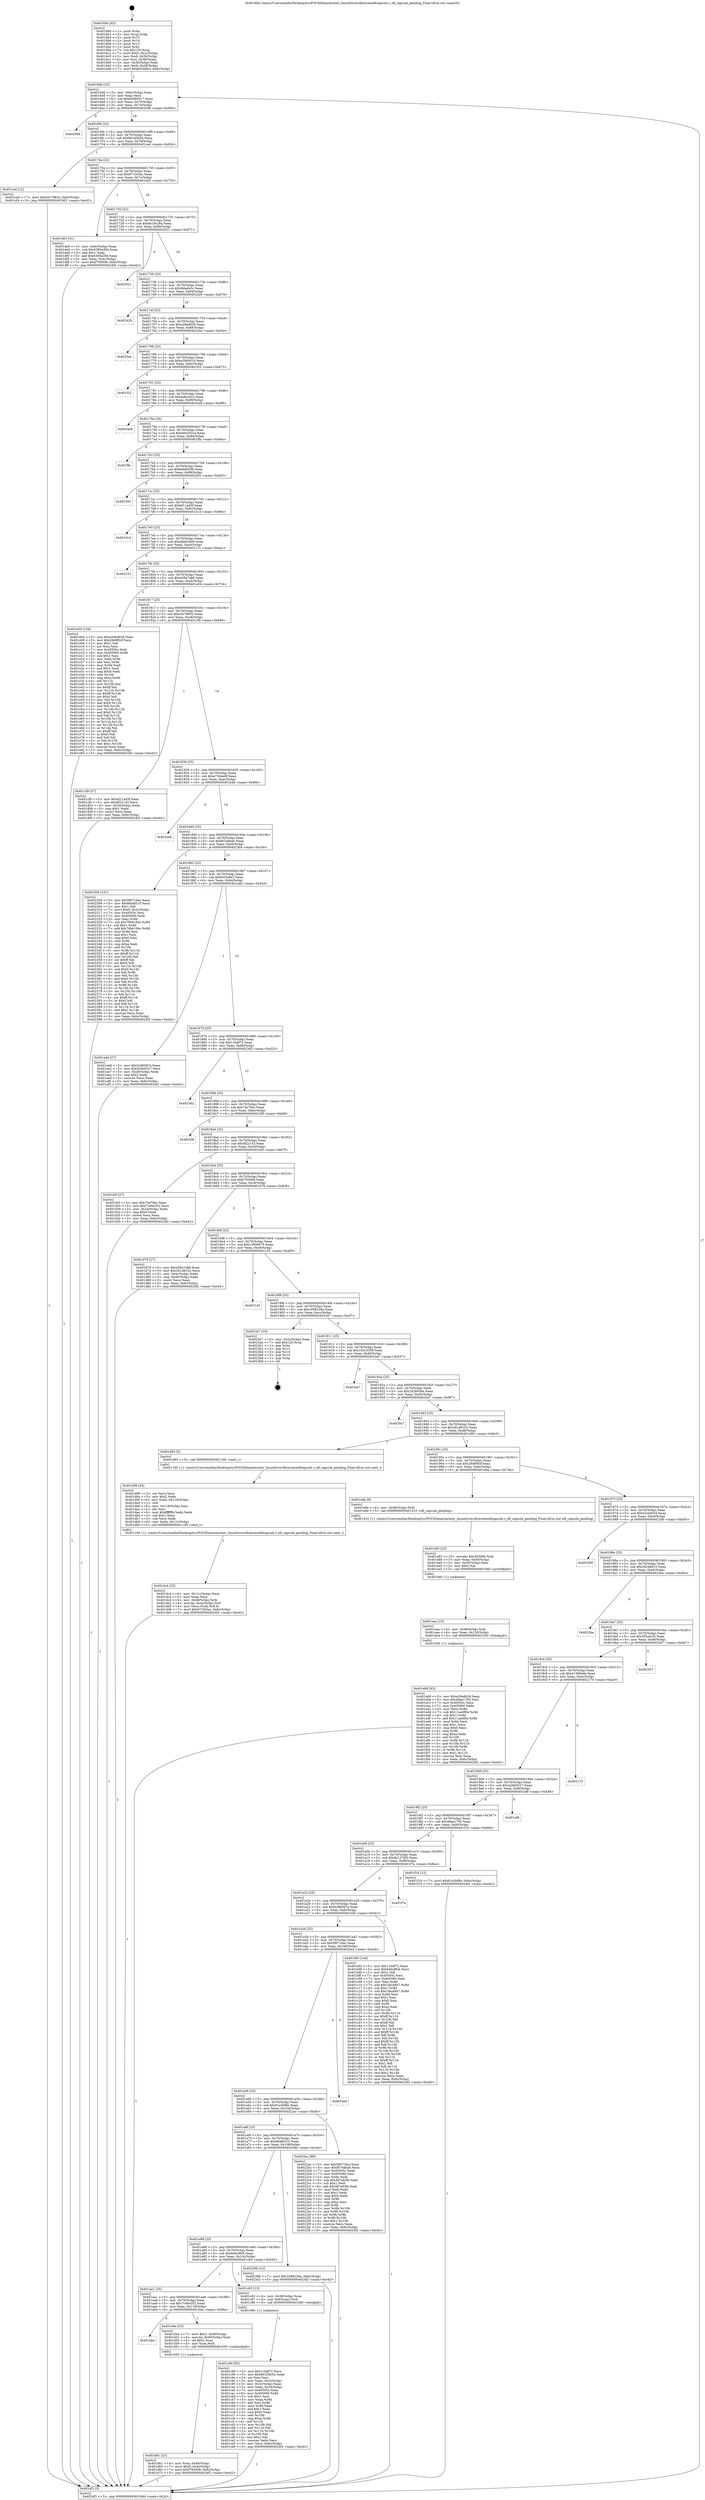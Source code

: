 digraph "0x4016b0" {
  label = "0x4016b0 (/mnt/c/Users/mathe/Desktop/tcc/POCII/binaries/extr_linuxdriversfirmwareeficapsule.c_efi_capsule_pending_Final-ollvm.out::main(0))"
  labelloc = "t"
  node[shape=record]

  Entry [label="",width=0.3,height=0.3,shape=circle,fillcolor=black,style=filled]
  "0x4016dd" [label="{
     0x4016dd [23]\l
     | [instrs]\l
     &nbsp;&nbsp;0x4016dd \<+3\>: mov -0x6c(%rbp),%eax\l
     &nbsp;&nbsp;0x4016e0 \<+2\>: mov %eax,%ecx\l
     &nbsp;&nbsp;0x4016e2 \<+6\>: sub $0x82b95017,%ecx\l
     &nbsp;&nbsp;0x4016e8 \<+3\>: mov %eax,-0x70(%rbp)\l
     &nbsp;&nbsp;0x4016eb \<+3\>: mov %ecx,-0x74(%rbp)\l
     &nbsp;&nbsp;0x4016ee \<+6\>: je 0000000000402006 \<main+0x956\>\l
  }"]
  "0x402006" [label="{
     0x402006\l
  }", style=dashed]
  "0x4016f4" [label="{
     0x4016f4 [22]\l
     | [instrs]\l
     &nbsp;&nbsp;0x4016f4 \<+5\>: jmp 00000000004016f9 \<main+0x49\>\l
     &nbsp;&nbsp;0x4016f9 \<+3\>: mov -0x70(%rbp),%eax\l
     &nbsp;&nbsp;0x4016fc \<+5\>: sub $0x86185b54,%eax\l
     &nbsp;&nbsp;0x401701 \<+3\>: mov %eax,-0x78(%rbp)\l
     &nbsp;&nbsp;0x401704 \<+6\>: je 0000000000401ced \<main+0x63d\>\l
  }"]
  Exit [label="",width=0.3,height=0.3,shape=circle,fillcolor=black,style=filled,peripheries=2]
  "0x401ced" [label="{
     0x401ced [12]\l
     | [instrs]\l
     &nbsp;&nbsp;0x401ced \<+7\>: movl $0xe5c78832,-0x6c(%rbp)\l
     &nbsp;&nbsp;0x401cf4 \<+5\>: jmp 00000000004024f2 \<main+0xe42\>\l
  }"]
  "0x40170a" [label="{
     0x40170a [22]\l
     | [instrs]\l
     &nbsp;&nbsp;0x40170a \<+5\>: jmp 000000000040170f \<main+0x5f\>\l
     &nbsp;&nbsp;0x40170f \<+3\>: mov -0x70(%rbp),%eax\l
     &nbsp;&nbsp;0x401712 \<+5\>: sub $0x871f43ac,%eax\l
     &nbsp;&nbsp;0x401717 \<+3\>: mov %eax,-0x7c(%rbp)\l
     &nbsp;&nbsp;0x40171a \<+6\>: je 0000000000401de5 \<main+0x735\>\l
  }"]
  "0x401eb9" [label="{
     0x401eb9 [93]\l
     | [instrs]\l
     &nbsp;&nbsp;0x401eb9 \<+5\>: mov $0xa29ed626,%eax\l
     &nbsp;&nbsp;0x401ebe \<+5\>: mov $0x46ae1792,%esi\l
     &nbsp;&nbsp;0x401ec3 \<+7\>: mov 0x40505c,%ecx\l
     &nbsp;&nbsp;0x401eca \<+7\>: mov 0x405060,%edx\l
     &nbsp;&nbsp;0x401ed1 \<+3\>: mov %ecx,%r8d\l
     &nbsp;&nbsp;0x401ed4 \<+7\>: sub $0x11ae0f0e,%r8d\l
     &nbsp;&nbsp;0x401edb \<+4\>: sub $0x1,%r8d\l
     &nbsp;&nbsp;0x401edf \<+7\>: add $0x11ae0f0e,%r8d\l
     &nbsp;&nbsp;0x401ee6 \<+4\>: imul %r8d,%ecx\l
     &nbsp;&nbsp;0x401eea \<+3\>: and $0x1,%ecx\l
     &nbsp;&nbsp;0x401eed \<+3\>: cmp $0x0,%ecx\l
     &nbsp;&nbsp;0x401ef0 \<+4\>: sete %r9b\l
     &nbsp;&nbsp;0x401ef4 \<+3\>: cmp $0xa,%edx\l
     &nbsp;&nbsp;0x401ef7 \<+4\>: setl %r10b\l
     &nbsp;&nbsp;0x401efb \<+3\>: mov %r9b,%r11b\l
     &nbsp;&nbsp;0x401efe \<+3\>: and %r10b,%r11b\l
     &nbsp;&nbsp;0x401f01 \<+3\>: xor %r10b,%r9b\l
     &nbsp;&nbsp;0x401f04 \<+3\>: or %r9b,%r11b\l
     &nbsp;&nbsp;0x401f07 \<+4\>: test $0x1,%r11b\l
     &nbsp;&nbsp;0x401f0b \<+3\>: cmovne %esi,%eax\l
     &nbsp;&nbsp;0x401f0e \<+3\>: mov %eax,-0x6c(%rbp)\l
     &nbsp;&nbsp;0x401f11 \<+5\>: jmp 00000000004024f2 \<main+0xe42\>\l
  }"]
  "0x401de5" [label="{
     0x401de5 [31]\l
     | [instrs]\l
     &nbsp;&nbsp;0x401de5 \<+3\>: mov -0x4c(%rbp),%eax\l
     &nbsp;&nbsp;0x401de8 \<+5\>: sub $0x6385a394,%eax\l
     &nbsp;&nbsp;0x401ded \<+3\>: add $0x1,%eax\l
     &nbsp;&nbsp;0x401df0 \<+5\>: add $0x6385a394,%eax\l
     &nbsp;&nbsp;0x401df5 \<+3\>: mov %eax,-0x4c(%rbp)\l
     &nbsp;&nbsp;0x401df8 \<+7\>: movl $0xf793008,-0x6c(%rbp)\l
     &nbsp;&nbsp;0x401dff \<+5\>: jmp 00000000004024f2 \<main+0xe42\>\l
  }"]
  "0x401720" [label="{
     0x401720 [22]\l
     | [instrs]\l
     &nbsp;&nbsp;0x401720 \<+5\>: jmp 0000000000401725 \<main+0x75\>\l
     &nbsp;&nbsp;0x401725 \<+3\>: mov -0x70(%rbp),%eax\l
     &nbsp;&nbsp;0x401728 \<+5\>: sub $0x8e19c28a,%eax\l
     &nbsp;&nbsp;0x40172d \<+3\>: mov %eax,-0x80(%rbp)\l
     &nbsp;&nbsp;0x401730 \<+6\>: je 0000000000402021 \<main+0x971\>\l
  }"]
  "0x401eaa" [label="{
     0x401eaa [15]\l
     | [instrs]\l
     &nbsp;&nbsp;0x401eaa \<+4\>: mov -0x48(%rbp),%rdi\l
     &nbsp;&nbsp;0x401eae \<+6\>: mov %eax,-0x120(%rbp)\l
     &nbsp;&nbsp;0x401eb4 \<+5\>: call 0000000000401030 \<free@plt\>\l
     | [calls]\l
     &nbsp;&nbsp;0x401030 \{1\} (unknown)\l
  }"]
  "0x402021" [label="{
     0x402021\l
  }", style=dashed]
  "0x401736" [label="{
     0x401736 [25]\l
     | [instrs]\l
     &nbsp;&nbsp;0x401736 \<+5\>: jmp 000000000040173b \<main+0x8b\>\l
     &nbsp;&nbsp;0x40173b \<+3\>: mov -0x70(%rbp),%eax\l
     &nbsp;&nbsp;0x40173e \<+5\>: sub $0x9bbefe3c,%eax\l
     &nbsp;&nbsp;0x401743 \<+6\>: mov %eax,-0x84(%rbp)\l
     &nbsp;&nbsp;0x401749 \<+6\>: je 0000000000402429 \<main+0xd79\>\l
  }"]
  "0x401e93" [label="{
     0x401e93 [23]\l
     | [instrs]\l
     &nbsp;&nbsp;0x401e93 \<+10\>: movabs $0x4030d6,%rdi\l
     &nbsp;&nbsp;0x401e9d \<+3\>: mov %eax,-0x50(%rbp)\l
     &nbsp;&nbsp;0x401ea0 \<+3\>: mov -0x50(%rbp),%esi\l
     &nbsp;&nbsp;0x401ea3 \<+2\>: mov $0x0,%al\l
     &nbsp;&nbsp;0x401ea5 \<+5\>: call 0000000000401040 \<printf@plt\>\l
     | [calls]\l
     &nbsp;&nbsp;0x401040 \{1\} (unknown)\l
  }"]
  "0x402429" [label="{
     0x402429\l
  }", style=dashed]
  "0x40174f" [label="{
     0x40174f [25]\l
     | [instrs]\l
     &nbsp;&nbsp;0x40174f \<+5\>: jmp 0000000000401754 \<main+0xa4\>\l
     &nbsp;&nbsp;0x401754 \<+3\>: mov -0x70(%rbp),%eax\l
     &nbsp;&nbsp;0x401757 \<+5\>: sub $0xa29ed626,%eax\l
     &nbsp;&nbsp;0x40175c \<+6\>: mov %eax,-0x88(%rbp)\l
     &nbsp;&nbsp;0x401762 \<+6\>: je 00000000004023ee \<main+0xd3e\>\l
  }"]
  "0x401dc4" [label="{
     0x401dc4 [33]\l
     | [instrs]\l
     &nbsp;&nbsp;0x401dc4 \<+6\>: mov -0x11c(%rbp),%ecx\l
     &nbsp;&nbsp;0x401dca \<+3\>: imul %eax,%ecx\l
     &nbsp;&nbsp;0x401dcd \<+4\>: mov -0x48(%rbp),%rdi\l
     &nbsp;&nbsp;0x401dd1 \<+4\>: movslq -0x4c(%rbp),%r8\l
     &nbsp;&nbsp;0x401dd5 \<+4\>: mov %ecx,(%rdi,%r8,4)\l
     &nbsp;&nbsp;0x401dd9 \<+7\>: movl $0x871f43ac,-0x6c(%rbp)\l
     &nbsp;&nbsp;0x401de0 \<+5\>: jmp 00000000004024f2 \<main+0xe42\>\l
  }"]
  "0x4023ee" [label="{
     0x4023ee\l
  }", style=dashed]
  "0x401768" [label="{
     0x401768 [25]\l
     | [instrs]\l
     &nbsp;&nbsp;0x401768 \<+5\>: jmp 000000000040176d \<main+0xbd\>\l
     &nbsp;&nbsp;0x40176d \<+3\>: mov -0x70(%rbp),%eax\l
     &nbsp;&nbsp;0x401770 \<+5\>: sub $0xa3960010,%eax\l
     &nbsp;&nbsp;0x401775 \<+6\>: mov %eax,-0x8c(%rbp)\l
     &nbsp;&nbsp;0x40177b \<+6\>: je 0000000000401f22 \<main+0x872\>\l
  }"]
  "0x401d98" [label="{
     0x401d98 [44]\l
     | [instrs]\l
     &nbsp;&nbsp;0x401d98 \<+2\>: xor %ecx,%ecx\l
     &nbsp;&nbsp;0x401d9a \<+5\>: mov $0x2,%edx\l
     &nbsp;&nbsp;0x401d9f \<+6\>: mov %edx,-0x118(%rbp)\l
     &nbsp;&nbsp;0x401da5 \<+1\>: cltd\l
     &nbsp;&nbsp;0x401da6 \<+6\>: mov -0x118(%rbp),%esi\l
     &nbsp;&nbsp;0x401dac \<+2\>: idiv %esi\l
     &nbsp;&nbsp;0x401dae \<+6\>: imul $0xfffffffe,%edx,%edx\l
     &nbsp;&nbsp;0x401db4 \<+3\>: sub $0x1,%ecx\l
     &nbsp;&nbsp;0x401db7 \<+2\>: sub %ecx,%edx\l
     &nbsp;&nbsp;0x401db9 \<+6\>: mov %edx,-0x11c(%rbp)\l
     &nbsp;&nbsp;0x401dbf \<+5\>: call 0000000000401160 \<next_i\>\l
     | [calls]\l
     &nbsp;&nbsp;0x401160 \{1\} (/mnt/c/Users/mathe/Desktop/tcc/POCII/binaries/extr_linuxdriversfirmwareeficapsule.c_efi_capsule_pending_Final-ollvm.out::next_i)\l
  }"]
  "0x401f22" [label="{
     0x401f22\l
  }", style=dashed]
  "0x401781" [label="{
     0x401781 [25]\l
     | [instrs]\l
     &nbsp;&nbsp;0x401781 \<+5\>: jmp 0000000000401786 \<main+0xd6\>\l
     &nbsp;&nbsp;0x401786 \<+3\>: mov -0x70(%rbp),%eax\l
     &nbsp;&nbsp;0x401789 \<+5\>: sub $0xae8cc422,%eax\l
     &nbsp;&nbsp;0x40178e \<+6\>: mov %eax,-0x90(%rbp)\l
     &nbsp;&nbsp;0x401794 \<+6\>: je 00000000004024a9 \<main+0xdf9\>\l
  }"]
  "0x401d61" [label="{
     0x401d61 [23]\l
     | [instrs]\l
     &nbsp;&nbsp;0x401d61 \<+4\>: mov %rax,-0x48(%rbp)\l
     &nbsp;&nbsp;0x401d65 \<+7\>: movl $0x0,-0x4c(%rbp)\l
     &nbsp;&nbsp;0x401d6c \<+7\>: movl $0xf793008,-0x6c(%rbp)\l
     &nbsp;&nbsp;0x401d73 \<+5\>: jmp 00000000004024f2 \<main+0xe42\>\l
  }"]
  "0x4024a9" [label="{
     0x4024a9\l
  }", style=dashed]
  "0x40179a" [label="{
     0x40179a [25]\l
     | [instrs]\l
     &nbsp;&nbsp;0x40179a \<+5\>: jmp 000000000040179f \<main+0xef\>\l
     &nbsp;&nbsp;0x40179f \<+3\>: mov -0x70(%rbp),%eax\l
     &nbsp;&nbsp;0x4017a2 \<+5\>: sub $0xb84202cd,%eax\l
     &nbsp;&nbsp;0x4017a7 \<+6\>: mov %eax,-0x94(%rbp)\l
     &nbsp;&nbsp;0x4017ad \<+6\>: je 0000000000401ffa \<main+0x94a\>\l
  }"]
  "0x401aba" [label="{
     0x401aba\l
  }", style=dashed]
  "0x401ffa" [label="{
     0x401ffa\l
  }", style=dashed]
  "0x4017b3" [label="{
     0x4017b3 [25]\l
     | [instrs]\l
     &nbsp;&nbsp;0x4017b3 \<+5\>: jmp 00000000004017b8 \<main+0x108\>\l
     &nbsp;&nbsp;0x4017b8 \<+3\>: mov -0x70(%rbp),%eax\l
     &nbsp;&nbsp;0x4017bb \<+5\>: sub $0xbdeb62f9,%eax\l
     &nbsp;&nbsp;0x4017c0 \<+6\>: mov %eax,-0x98(%rbp)\l
     &nbsp;&nbsp;0x4017c6 \<+6\>: je 0000000000402283 \<main+0xbd3\>\l
  }"]
  "0x401d4a" [label="{
     0x401d4a [23]\l
     | [instrs]\l
     &nbsp;&nbsp;0x401d4a \<+7\>: movl $0x1,-0x40(%rbp)\l
     &nbsp;&nbsp;0x401d51 \<+4\>: movslq -0x40(%rbp),%rax\l
     &nbsp;&nbsp;0x401d55 \<+4\>: shl $0x2,%rax\l
     &nbsp;&nbsp;0x401d59 \<+3\>: mov %rax,%rdi\l
     &nbsp;&nbsp;0x401d5c \<+5\>: call 0000000000401050 \<malloc@plt\>\l
     | [calls]\l
     &nbsp;&nbsp;0x401050 \{1\} (unknown)\l
  }"]
  "0x402283" [label="{
     0x402283\l
  }", style=dashed]
  "0x4017cc" [label="{
     0x4017cc [25]\l
     | [instrs]\l
     &nbsp;&nbsp;0x4017cc \<+5\>: jmp 00000000004017d1 \<main+0x121\>\l
     &nbsp;&nbsp;0x4017d1 \<+3\>: mov -0x70(%rbp),%eax\l
     &nbsp;&nbsp;0x4017d4 \<+5\>: sub $0xbf11ad3f,%eax\l
     &nbsp;&nbsp;0x4017d9 \<+6\>: mov %eax,-0x9c(%rbp)\l
     &nbsp;&nbsp;0x4017df \<+6\>: je 0000000000401d14 \<main+0x664\>\l
  }"]
  "0x401c90" [label="{
     0x401c90 [93]\l
     | [instrs]\l
     &nbsp;&nbsp;0x401c90 \<+5\>: mov $0x11bdf72,%ecx\l
     &nbsp;&nbsp;0x401c95 \<+5\>: mov $0x86185b54,%edx\l
     &nbsp;&nbsp;0x401c9a \<+2\>: xor %esi,%esi\l
     &nbsp;&nbsp;0x401c9c \<+3\>: mov %eax,-0x3c(%rbp)\l
     &nbsp;&nbsp;0x401c9f \<+3\>: mov -0x3c(%rbp),%eax\l
     &nbsp;&nbsp;0x401ca2 \<+3\>: mov %eax,-0x24(%rbp)\l
     &nbsp;&nbsp;0x401ca5 \<+7\>: mov 0x40505c,%eax\l
     &nbsp;&nbsp;0x401cac \<+8\>: mov 0x405060,%r8d\l
     &nbsp;&nbsp;0x401cb4 \<+3\>: sub $0x1,%esi\l
     &nbsp;&nbsp;0x401cb7 \<+3\>: mov %eax,%r9d\l
     &nbsp;&nbsp;0x401cba \<+3\>: add %esi,%r9d\l
     &nbsp;&nbsp;0x401cbd \<+4\>: imul %r9d,%eax\l
     &nbsp;&nbsp;0x401cc1 \<+3\>: and $0x1,%eax\l
     &nbsp;&nbsp;0x401cc4 \<+3\>: cmp $0x0,%eax\l
     &nbsp;&nbsp;0x401cc7 \<+4\>: sete %r10b\l
     &nbsp;&nbsp;0x401ccb \<+4\>: cmp $0xa,%r8d\l
     &nbsp;&nbsp;0x401ccf \<+4\>: setl %r11b\l
     &nbsp;&nbsp;0x401cd3 \<+3\>: mov %r10b,%bl\l
     &nbsp;&nbsp;0x401cd6 \<+3\>: and %r11b,%bl\l
     &nbsp;&nbsp;0x401cd9 \<+3\>: xor %r11b,%r10b\l
     &nbsp;&nbsp;0x401cdc \<+3\>: or %r10b,%bl\l
     &nbsp;&nbsp;0x401cdf \<+3\>: test $0x1,%bl\l
     &nbsp;&nbsp;0x401ce2 \<+3\>: cmovne %edx,%ecx\l
     &nbsp;&nbsp;0x401ce5 \<+3\>: mov %ecx,-0x6c(%rbp)\l
     &nbsp;&nbsp;0x401ce8 \<+5\>: jmp 00000000004024f2 \<main+0xe42\>\l
  }"]
  "0x401d14" [label="{
     0x401d14\l
  }", style=dashed]
  "0x4017e5" [label="{
     0x4017e5 [25]\l
     | [instrs]\l
     &nbsp;&nbsp;0x4017e5 \<+5\>: jmp 00000000004017ea \<main+0x13a\>\l
     &nbsp;&nbsp;0x4017ea \<+3\>: mov -0x70(%rbp),%eax\l
     &nbsp;&nbsp;0x4017ed \<+5\>: sub $0xddde3a09,%eax\l
     &nbsp;&nbsp;0x4017f2 \<+6\>: mov %eax,-0xa0(%rbp)\l
     &nbsp;&nbsp;0x4017f8 \<+6\>: je 0000000000402151 \<main+0xaa1\>\l
  }"]
  "0x401aa1" [label="{
     0x401aa1 [25]\l
     | [instrs]\l
     &nbsp;&nbsp;0x401aa1 \<+5\>: jmp 0000000000401aa6 \<main+0x3f6\>\l
     &nbsp;&nbsp;0x401aa6 \<+3\>: mov -0x70(%rbp),%eax\l
     &nbsp;&nbsp;0x401aa9 \<+5\>: sub $0x7c46e352,%eax\l
     &nbsp;&nbsp;0x401aae \<+6\>: mov %eax,-0x110(%rbp)\l
     &nbsp;&nbsp;0x401ab4 \<+6\>: je 0000000000401d4a \<main+0x69a\>\l
  }"]
  "0x402151" [label="{
     0x402151\l
  }", style=dashed]
  "0x4017fe" [label="{
     0x4017fe [25]\l
     | [instrs]\l
     &nbsp;&nbsp;0x4017fe \<+5\>: jmp 0000000000401803 \<main+0x153\>\l
     &nbsp;&nbsp;0x401803 \<+3\>: mov -0x70(%rbp),%eax\l
     &nbsp;&nbsp;0x401806 \<+5\>: sub $0xe56a7ab6,%eax\l
     &nbsp;&nbsp;0x40180b \<+6\>: mov %eax,-0xa4(%rbp)\l
     &nbsp;&nbsp;0x401811 \<+6\>: je 0000000000401e04 \<main+0x754\>\l
  }"]
  "0x401c83" [label="{
     0x401c83 [13]\l
     | [instrs]\l
     &nbsp;&nbsp;0x401c83 \<+4\>: mov -0x38(%rbp),%rax\l
     &nbsp;&nbsp;0x401c87 \<+4\>: mov 0x8(%rax),%rdi\l
     &nbsp;&nbsp;0x401c8b \<+5\>: call 0000000000401060 \<atoi@plt\>\l
     | [calls]\l
     &nbsp;&nbsp;0x401060 \{1\} (unknown)\l
  }"]
  "0x401e04" [label="{
     0x401e04 [134]\l
     | [instrs]\l
     &nbsp;&nbsp;0x401e04 \<+5\>: mov $0xa29ed626,%eax\l
     &nbsp;&nbsp;0x401e09 \<+5\>: mov $0x28d8f0cf,%ecx\l
     &nbsp;&nbsp;0x401e0e \<+2\>: mov $0x1,%dl\l
     &nbsp;&nbsp;0x401e10 \<+2\>: xor %esi,%esi\l
     &nbsp;&nbsp;0x401e12 \<+7\>: mov 0x40505c,%edi\l
     &nbsp;&nbsp;0x401e19 \<+8\>: mov 0x405060,%r8d\l
     &nbsp;&nbsp;0x401e21 \<+3\>: sub $0x1,%esi\l
     &nbsp;&nbsp;0x401e24 \<+3\>: mov %edi,%r9d\l
     &nbsp;&nbsp;0x401e27 \<+3\>: add %esi,%r9d\l
     &nbsp;&nbsp;0x401e2a \<+4\>: imul %r9d,%edi\l
     &nbsp;&nbsp;0x401e2e \<+3\>: and $0x1,%edi\l
     &nbsp;&nbsp;0x401e31 \<+3\>: cmp $0x0,%edi\l
     &nbsp;&nbsp;0x401e34 \<+4\>: sete %r10b\l
     &nbsp;&nbsp;0x401e38 \<+4\>: cmp $0xa,%r8d\l
     &nbsp;&nbsp;0x401e3c \<+4\>: setl %r11b\l
     &nbsp;&nbsp;0x401e40 \<+3\>: mov %r10b,%bl\l
     &nbsp;&nbsp;0x401e43 \<+3\>: xor $0xff,%bl\l
     &nbsp;&nbsp;0x401e46 \<+3\>: mov %r11b,%r14b\l
     &nbsp;&nbsp;0x401e49 \<+4\>: xor $0xff,%r14b\l
     &nbsp;&nbsp;0x401e4d \<+3\>: xor $0x0,%dl\l
     &nbsp;&nbsp;0x401e50 \<+3\>: mov %bl,%r15b\l
     &nbsp;&nbsp;0x401e53 \<+4\>: and $0x0,%r15b\l
     &nbsp;&nbsp;0x401e57 \<+3\>: and %dl,%r10b\l
     &nbsp;&nbsp;0x401e5a \<+3\>: mov %r14b,%r12b\l
     &nbsp;&nbsp;0x401e5d \<+4\>: and $0x0,%r12b\l
     &nbsp;&nbsp;0x401e61 \<+3\>: and %dl,%r11b\l
     &nbsp;&nbsp;0x401e64 \<+3\>: or %r10b,%r15b\l
     &nbsp;&nbsp;0x401e67 \<+3\>: or %r11b,%r12b\l
     &nbsp;&nbsp;0x401e6a \<+3\>: xor %r12b,%r15b\l
     &nbsp;&nbsp;0x401e6d \<+3\>: or %r14b,%bl\l
     &nbsp;&nbsp;0x401e70 \<+3\>: xor $0xff,%bl\l
     &nbsp;&nbsp;0x401e73 \<+3\>: or $0x0,%dl\l
     &nbsp;&nbsp;0x401e76 \<+2\>: and %dl,%bl\l
     &nbsp;&nbsp;0x401e78 \<+3\>: or %bl,%r15b\l
     &nbsp;&nbsp;0x401e7b \<+4\>: test $0x1,%r15b\l
     &nbsp;&nbsp;0x401e7f \<+3\>: cmovne %ecx,%eax\l
     &nbsp;&nbsp;0x401e82 \<+3\>: mov %eax,-0x6c(%rbp)\l
     &nbsp;&nbsp;0x401e85 \<+5\>: jmp 00000000004024f2 \<main+0xe42\>\l
  }"]
  "0x401817" [label="{
     0x401817 [25]\l
     | [instrs]\l
     &nbsp;&nbsp;0x401817 \<+5\>: jmp 000000000040181c \<main+0x16c\>\l
     &nbsp;&nbsp;0x40181c \<+3\>: mov -0x70(%rbp),%eax\l
     &nbsp;&nbsp;0x40181f \<+5\>: sub $0xe5c78832,%eax\l
     &nbsp;&nbsp;0x401824 \<+6\>: mov %eax,-0xa8(%rbp)\l
     &nbsp;&nbsp;0x40182a \<+6\>: je 0000000000401cf9 \<main+0x649\>\l
  }"]
  "0x401a88" [label="{
     0x401a88 [25]\l
     | [instrs]\l
     &nbsp;&nbsp;0x401a88 \<+5\>: jmp 0000000000401a8d \<main+0x3dd\>\l
     &nbsp;&nbsp;0x401a8d \<+3\>: mov -0x70(%rbp),%eax\l
     &nbsp;&nbsp;0x401a90 \<+5\>: sub $0x6ddc9fc6,%eax\l
     &nbsp;&nbsp;0x401a95 \<+6\>: mov %eax,-0x10c(%rbp)\l
     &nbsp;&nbsp;0x401a9b \<+6\>: je 0000000000401c83 \<main+0x5d3\>\l
  }"]
  "0x401cf9" [label="{
     0x401cf9 [27]\l
     | [instrs]\l
     &nbsp;&nbsp;0x401cf9 \<+5\>: mov $0xbf11ad3f,%eax\l
     &nbsp;&nbsp;0x401cfe \<+5\>: mov $0xdf22143,%ecx\l
     &nbsp;&nbsp;0x401d03 \<+3\>: mov -0x24(%rbp),%edx\l
     &nbsp;&nbsp;0x401d06 \<+3\>: cmp $0x1,%edx\l
     &nbsp;&nbsp;0x401d09 \<+3\>: cmovl %ecx,%eax\l
     &nbsp;&nbsp;0x401d0c \<+3\>: mov %eax,-0x6c(%rbp)\l
     &nbsp;&nbsp;0x401d0f \<+5\>: jmp 00000000004024f2 \<main+0xe42\>\l
  }"]
  "0x401830" [label="{
     0x401830 [25]\l
     | [instrs]\l
     &nbsp;&nbsp;0x401830 \<+5\>: jmp 0000000000401835 \<main+0x185\>\l
     &nbsp;&nbsp;0x401835 \<+3\>: mov -0x70(%rbp),%eax\l
     &nbsp;&nbsp;0x401838 \<+5\>: sub $0xe73b4e0f,%eax\l
     &nbsp;&nbsp;0x40183d \<+6\>: mov %eax,-0xac(%rbp)\l
     &nbsp;&nbsp;0x401843 \<+6\>: je 0000000000401b4b \<main+0x49b\>\l
  }"]
  "0x40239b" [label="{
     0x40239b [12]\l
     | [instrs]\l
     &nbsp;&nbsp;0x40239b \<+7\>: movl $0x1698226a,-0x6c(%rbp)\l
     &nbsp;&nbsp;0x4023a2 \<+5\>: jmp 00000000004024f2 \<main+0xe42\>\l
  }"]
  "0x401b4b" [label="{
     0x401b4b\l
  }", style=dashed]
  "0x401849" [label="{
     0x401849 [25]\l
     | [instrs]\l
     &nbsp;&nbsp;0x401849 \<+5\>: jmp 000000000040184e \<main+0x19e\>\l
     &nbsp;&nbsp;0x40184e \<+3\>: mov -0x70(%rbp),%eax\l
     &nbsp;&nbsp;0x401851 \<+5\>: sub $0xf07edba0,%eax\l
     &nbsp;&nbsp;0x401856 \<+6\>: mov %eax,-0xb0(%rbp)\l
     &nbsp;&nbsp;0x40185c \<+6\>: je 0000000000402304 \<main+0xc54\>\l
  }"]
  "0x401a6f" [label="{
     0x401a6f [25]\l
     | [instrs]\l
     &nbsp;&nbsp;0x401a6f \<+5\>: jmp 0000000000401a74 \<main+0x3c4\>\l
     &nbsp;&nbsp;0x401a74 \<+3\>: mov -0x70(%rbp),%eax\l
     &nbsp;&nbsp;0x401a77 \<+5\>: sub $0x66afd310,%eax\l
     &nbsp;&nbsp;0x401a7c \<+6\>: mov %eax,-0x108(%rbp)\l
     &nbsp;&nbsp;0x401a82 \<+6\>: je 000000000040239b \<main+0xceb\>\l
  }"]
  "0x402304" [label="{
     0x402304 [151]\l
     | [instrs]\l
     &nbsp;&nbsp;0x402304 \<+5\>: mov $0x5f6716ac,%eax\l
     &nbsp;&nbsp;0x402309 \<+5\>: mov $0x66afd310,%ecx\l
     &nbsp;&nbsp;0x40230e \<+2\>: mov $0x1,%dl\l
     &nbsp;&nbsp;0x402310 \<+7\>: movl $0x0,-0x2c(%rbp)\l
     &nbsp;&nbsp;0x402317 \<+7\>: mov 0x40505c,%esi\l
     &nbsp;&nbsp;0x40231e \<+7\>: mov 0x405060,%edi\l
     &nbsp;&nbsp;0x402325 \<+3\>: mov %esi,%r8d\l
     &nbsp;&nbsp;0x402328 \<+7\>: sub $0x76b6184c,%r8d\l
     &nbsp;&nbsp;0x40232f \<+4\>: sub $0x1,%r8d\l
     &nbsp;&nbsp;0x402333 \<+7\>: add $0x76b6184c,%r8d\l
     &nbsp;&nbsp;0x40233a \<+4\>: imul %r8d,%esi\l
     &nbsp;&nbsp;0x40233e \<+3\>: and $0x1,%esi\l
     &nbsp;&nbsp;0x402341 \<+3\>: cmp $0x0,%esi\l
     &nbsp;&nbsp;0x402344 \<+4\>: sete %r9b\l
     &nbsp;&nbsp;0x402348 \<+3\>: cmp $0xa,%edi\l
     &nbsp;&nbsp;0x40234b \<+4\>: setl %r10b\l
     &nbsp;&nbsp;0x40234f \<+3\>: mov %r9b,%r11b\l
     &nbsp;&nbsp;0x402352 \<+4\>: xor $0xff,%r11b\l
     &nbsp;&nbsp;0x402356 \<+3\>: mov %r10b,%bl\l
     &nbsp;&nbsp;0x402359 \<+3\>: xor $0xff,%bl\l
     &nbsp;&nbsp;0x40235c \<+3\>: xor $0x0,%dl\l
     &nbsp;&nbsp;0x40235f \<+3\>: mov %r11b,%r14b\l
     &nbsp;&nbsp;0x402362 \<+4\>: and $0x0,%r14b\l
     &nbsp;&nbsp;0x402366 \<+3\>: and %dl,%r9b\l
     &nbsp;&nbsp;0x402369 \<+3\>: mov %bl,%r15b\l
     &nbsp;&nbsp;0x40236c \<+4\>: and $0x0,%r15b\l
     &nbsp;&nbsp;0x402370 \<+3\>: and %dl,%r10b\l
     &nbsp;&nbsp;0x402373 \<+3\>: or %r9b,%r14b\l
     &nbsp;&nbsp;0x402376 \<+3\>: or %r10b,%r15b\l
     &nbsp;&nbsp;0x402379 \<+3\>: xor %r15b,%r14b\l
     &nbsp;&nbsp;0x40237c \<+3\>: or %bl,%r11b\l
     &nbsp;&nbsp;0x40237f \<+4\>: xor $0xff,%r11b\l
     &nbsp;&nbsp;0x402383 \<+3\>: or $0x0,%dl\l
     &nbsp;&nbsp;0x402386 \<+3\>: and %dl,%r11b\l
     &nbsp;&nbsp;0x402389 \<+3\>: or %r11b,%r14b\l
     &nbsp;&nbsp;0x40238c \<+4\>: test $0x1,%r14b\l
     &nbsp;&nbsp;0x402390 \<+3\>: cmovne %ecx,%eax\l
     &nbsp;&nbsp;0x402393 \<+3\>: mov %eax,-0x6c(%rbp)\l
     &nbsp;&nbsp;0x402396 \<+5\>: jmp 00000000004024f2 \<main+0xe42\>\l
  }"]
  "0x401862" [label="{
     0x401862 [25]\l
     | [instrs]\l
     &nbsp;&nbsp;0x401862 \<+5\>: jmp 0000000000401867 \<main+0x1b7\>\l
     &nbsp;&nbsp;0x401867 \<+3\>: mov -0x70(%rbp),%eax\l
     &nbsp;&nbsp;0x40186a \<+5\>: sub $0xfc03e8e3,%eax\l
     &nbsp;&nbsp;0x40186f \<+6\>: mov %eax,-0xb4(%rbp)\l
     &nbsp;&nbsp;0x401875 \<+6\>: je 0000000000401add \<main+0x42d\>\l
  }"]
  "0x4022ac" [label="{
     0x4022ac [88]\l
     | [instrs]\l
     &nbsp;&nbsp;0x4022ac \<+5\>: mov $0x5f6716ac,%eax\l
     &nbsp;&nbsp;0x4022b1 \<+5\>: mov $0xf07edba0,%ecx\l
     &nbsp;&nbsp;0x4022b6 \<+7\>: mov 0x40505c,%edx\l
     &nbsp;&nbsp;0x4022bd \<+7\>: mov 0x405060,%esi\l
     &nbsp;&nbsp;0x4022c4 \<+2\>: mov %edx,%edi\l
     &nbsp;&nbsp;0x4022c6 \<+6\>: sub $0x487afc0b,%edi\l
     &nbsp;&nbsp;0x4022cc \<+3\>: sub $0x1,%edi\l
     &nbsp;&nbsp;0x4022cf \<+6\>: add $0x487afc0b,%edi\l
     &nbsp;&nbsp;0x4022d5 \<+3\>: imul %edi,%edx\l
     &nbsp;&nbsp;0x4022d8 \<+3\>: and $0x1,%edx\l
     &nbsp;&nbsp;0x4022db \<+3\>: cmp $0x0,%edx\l
     &nbsp;&nbsp;0x4022de \<+4\>: sete %r8b\l
     &nbsp;&nbsp;0x4022e2 \<+3\>: cmp $0xa,%esi\l
     &nbsp;&nbsp;0x4022e5 \<+4\>: setl %r9b\l
     &nbsp;&nbsp;0x4022e9 \<+3\>: mov %r8b,%r10b\l
     &nbsp;&nbsp;0x4022ec \<+3\>: and %r9b,%r10b\l
     &nbsp;&nbsp;0x4022ef \<+3\>: xor %r9b,%r8b\l
     &nbsp;&nbsp;0x4022f2 \<+3\>: or %r8b,%r10b\l
     &nbsp;&nbsp;0x4022f5 \<+4\>: test $0x1,%r10b\l
     &nbsp;&nbsp;0x4022f9 \<+3\>: cmovne %ecx,%eax\l
     &nbsp;&nbsp;0x4022fc \<+3\>: mov %eax,-0x6c(%rbp)\l
     &nbsp;&nbsp;0x4022ff \<+5\>: jmp 00000000004024f2 \<main+0xe42\>\l
  }"]
  "0x401add" [label="{
     0x401add [27]\l
     | [instrs]\l
     &nbsp;&nbsp;0x401add \<+5\>: mov $0x5c96097a,%eax\l
     &nbsp;&nbsp;0x401ae2 \<+5\>: mov $0x426b0527,%ecx\l
     &nbsp;&nbsp;0x401ae7 \<+3\>: mov -0x28(%rbp),%edx\l
     &nbsp;&nbsp;0x401aea \<+3\>: cmp $0x2,%edx\l
     &nbsp;&nbsp;0x401aed \<+3\>: cmovne %ecx,%eax\l
     &nbsp;&nbsp;0x401af0 \<+3\>: mov %eax,-0x6c(%rbp)\l
     &nbsp;&nbsp;0x401af3 \<+5\>: jmp 00000000004024f2 \<main+0xe42\>\l
  }"]
  "0x40187b" [label="{
     0x40187b [25]\l
     | [instrs]\l
     &nbsp;&nbsp;0x40187b \<+5\>: jmp 0000000000401880 \<main+0x1d0\>\l
     &nbsp;&nbsp;0x401880 \<+3\>: mov -0x70(%rbp),%eax\l
     &nbsp;&nbsp;0x401883 \<+5\>: sub $0x11bdf72,%eax\l
     &nbsp;&nbsp;0x401888 \<+6\>: mov %eax,-0xb8(%rbp)\l
     &nbsp;&nbsp;0x40188e \<+6\>: je 00000000004023d2 \<main+0xd22\>\l
  }"]
  "0x4024f2" [label="{
     0x4024f2 [5]\l
     | [instrs]\l
     &nbsp;&nbsp;0x4024f2 \<+5\>: jmp 00000000004016dd \<main+0x2d\>\l
  }"]
  "0x4016b0" [label="{
     0x4016b0 [45]\l
     | [instrs]\l
     &nbsp;&nbsp;0x4016b0 \<+1\>: push %rbp\l
     &nbsp;&nbsp;0x4016b1 \<+3\>: mov %rsp,%rbp\l
     &nbsp;&nbsp;0x4016b4 \<+2\>: push %r15\l
     &nbsp;&nbsp;0x4016b6 \<+2\>: push %r14\l
     &nbsp;&nbsp;0x4016b8 \<+2\>: push %r12\l
     &nbsp;&nbsp;0x4016ba \<+1\>: push %rbx\l
     &nbsp;&nbsp;0x4016bb \<+7\>: sub $0x120,%rsp\l
     &nbsp;&nbsp;0x4016c2 \<+7\>: movl $0x0,-0x2c(%rbp)\l
     &nbsp;&nbsp;0x4016c9 \<+3\>: mov %edi,-0x30(%rbp)\l
     &nbsp;&nbsp;0x4016cc \<+4\>: mov %rsi,-0x38(%rbp)\l
     &nbsp;&nbsp;0x4016d0 \<+3\>: mov -0x30(%rbp),%edi\l
     &nbsp;&nbsp;0x4016d3 \<+3\>: mov %edi,-0x28(%rbp)\l
     &nbsp;&nbsp;0x4016d6 \<+7\>: movl $0xfc03e8e3,-0x6c(%rbp)\l
  }"]
  "0x401a56" [label="{
     0x401a56 [25]\l
     | [instrs]\l
     &nbsp;&nbsp;0x401a56 \<+5\>: jmp 0000000000401a5b \<main+0x3ab\>\l
     &nbsp;&nbsp;0x401a5b \<+3\>: mov -0x70(%rbp),%eax\l
     &nbsp;&nbsp;0x401a5e \<+5\>: sub $0x61e3bf8e,%eax\l
     &nbsp;&nbsp;0x401a63 \<+6\>: mov %eax,-0x104(%rbp)\l
     &nbsp;&nbsp;0x401a69 \<+6\>: je 00000000004022ac \<main+0xbfc\>\l
  }"]
  "0x4023d2" [label="{
     0x4023d2\l
  }", style=dashed]
  "0x401894" [label="{
     0x401894 [25]\l
     | [instrs]\l
     &nbsp;&nbsp;0x401894 \<+5\>: jmp 0000000000401899 \<main+0x1e9\>\l
     &nbsp;&nbsp;0x401899 \<+3\>: mov -0x70(%rbp),%eax\l
     &nbsp;&nbsp;0x40189c \<+5\>: sub $0x73e70bc,%eax\l
     &nbsp;&nbsp;0x4018a1 \<+6\>: mov %eax,-0xbc(%rbp)\l
     &nbsp;&nbsp;0x4018a7 \<+6\>: je 000000000040228f \<main+0xbdf\>\l
  }"]
  "0x4024e4" [label="{
     0x4024e4\l
  }", style=dashed]
  "0x40228f" [label="{
     0x40228f\l
  }", style=dashed]
  "0x4018ad" [label="{
     0x4018ad [25]\l
     | [instrs]\l
     &nbsp;&nbsp;0x4018ad \<+5\>: jmp 00000000004018b2 \<main+0x202\>\l
     &nbsp;&nbsp;0x4018b2 \<+3\>: mov -0x70(%rbp),%eax\l
     &nbsp;&nbsp;0x4018b5 \<+5\>: sub $0xdf22143,%eax\l
     &nbsp;&nbsp;0x4018ba \<+6\>: mov %eax,-0xc0(%rbp)\l
     &nbsp;&nbsp;0x4018c0 \<+6\>: je 0000000000401d2f \<main+0x67f\>\l
  }"]
  "0x401a3d" [label="{
     0x401a3d [25]\l
     | [instrs]\l
     &nbsp;&nbsp;0x401a3d \<+5\>: jmp 0000000000401a42 \<main+0x392\>\l
     &nbsp;&nbsp;0x401a42 \<+3\>: mov -0x70(%rbp),%eax\l
     &nbsp;&nbsp;0x401a45 \<+5\>: sub $0x5f6716ac,%eax\l
     &nbsp;&nbsp;0x401a4a \<+6\>: mov %eax,-0x100(%rbp)\l
     &nbsp;&nbsp;0x401a50 \<+6\>: je 00000000004024e4 \<main+0xe34\>\l
  }"]
  "0x401d2f" [label="{
     0x401d2f [27]\l
     | [instrs]\l
     &nbsp;&nbsp;0x401d2f \<+5\>: mov $0x73e70bc,%eax\l
     &nbsp;&nbsp;0x401d34 \<+5\>: mov $0x7c46e352,%ecx\l
     &nbsp;&nbsp;0x401d39 \<+3\>: mov -0x24(%rbp),%edx\l
     &nbsp;&nbsp;0x401d3c \<+3\>: cmp $0x0,%edx\l
     &nbsp;&nbsp;0x401d3f \<+3\>: cmove %ecx,%eax\l
     &nbsp;&nbsp;0x401d42 \<+3\>: mov %eax,-0x6c(%rbp)\l
     &nbsp;&nbsp;0x401d45 \<+5\>: jmp 00000000004024f2 \<main+0xe42\>\l
  }"]
  "0x4018c6" [label="{
     0x4018c6 [25]\l
     | [instrs]\l
     &nbsp;&nbsp;0x4018c6 \<+5\>: jmp 00000000004018cb \<main+0x21b\>\l
     &nbsp;&nbsp;0x4018cb \<+3\>: mov -0x70(%rbp),%eax\l
     &nbsp;&nbsp;0x4018ce \<+5\>: sub $0xf793008,%eax\l
     &nbsp;&nbsp;0x4018d3 \<+6\>: mov %eax,-0xc4(%rbp)\l
     &nbsp;&nbsp;0x4018d9 \<+6\>: je 0000000000401d78 \<main+0x6c8\>\l
  }"]
  "0x401bf3" [label="{
     0x401bf3 [144]\l
     | [instrs]\l
     &nbsp;&nbsp;0x401bf3 \<+5\>: mov $0x11bdf72,%eax\l
     &nbsp;&nbsp;0x401bf8 \<+5\>: mov $0x6ddc9fc6,%ecx\l
     &nbsp;&nbsp;0x401bfd \<+2\>: mov $0x1,%dl\l
     &nbsp;&nbsp;0x401bff \<+7\>: mov 0x40505c,%esi\l
     &nbsp;&nbsp;0x401c06 \<+7\>: mov 0x405060,%edi\l
     &nbsp;&nbsp;0x401c0d \<+3\>: mov %esi,%r8d\l
     &nbsp;&nbsp;0x401c10 \<+7\>: add $0x1fecd847,%r8d\l
     &nbsp;&nbsp;0x401c17 \<+4\>: sub $0x1,%r8d\l
     &nbsp;&nbsp;0x401c1b \<+7\>: sub $0x1fecd847,%r8d\l
     &nbsp;&nbsp;0x401c22 \<+4\>: imul %r8d,%esi\l
     &nbsp;&nbsp;0x401c26 \<+3\>: and $0x1,%esi\l
     &nbsp;&nbsp;0x401c29 \<+3\>: cmp $0x0,%esi\l
     &nbsp;&nbsp;0x401c2c \<+4\>: sete %r9b\l
     &nbsp;&nbsp;0x401c30 \<+3\>: cmp $0xa,%edi\l
     &nbsp;&nbsp;0x401c33 \<+4\>: setl %r10b\l
     &nbsp;&nbsp;0x401c37 \<+3\>: mov %r9b,%r11b\l
     &nbsp;&nbsp;0x401c3a \<+4\>: xor $0xff,%r11b\l
     &nbsp;&nbsp;0x401c3e \<+3\>: mov %r10b,%bl\l
     &nbsp;&nbsp;0x401c41 \<+3\>: xor $0xff,%bl\l
     &nbsp;&nbsp;0x401c44 \<+3\>: xor $0x1,%dl\l
     &nbsp;&nbsp;0x401c47 \<+3\>: mov %r11b,%r14b\l
     &nbsp;&nbsp;0x401c4a \<+4\>: and $0xff,%r14b\l
     &nbsp;&nbsp;0x401c4e \<+3\>: and %dl,%r9b\l
     &nbsp;&nbsp;0x401c51 \<+3\>: mov %bl,%r15b\l
     &nbsp;&nbsp;0x401c54 \<+4\>: and $0xff,%r15b\l
     &nbsp;&nbsp;0x401c58 \<+3\>: and %dl,%r10b\l
     &nbsp;&nbsp;0x401c5b \<+3\>: or %r9b,%r14b\l
     &nbsp;&nbsp;0x401c5e \<+3\>: or %r10b,%r15b\l
     &nbsp;&nbsp;0x401c61 \<+3\>: xor %r15b,%r14b\l
     &nbsp;&nbsp;0x401c64 \<+3\>: or %bl,%r11b\l
     &nbsp;&nbsp;0x401c67 \<+4\>: xor $0xff,%r11b\l
     &nbsp;&nbsp;0x401c6b \<+3\>: or $0x1,%dl\l
     &nbsp;&nbsp;0x401c6e \<+3\>: and %dl,%r11b\l
     &nbsp;&nbsp;0x401c71 \<+3\>: or %r11b,%r14b\l
     &nbsp;&nbsp;0x401c74 \<+4\>: test $0x1,%r14b\l
     &nbsp;&nbsp;0x401c78 \<+3\>: cmovne %ecx,%eax\l
     &nbsp;&nbsp;0x401c7b \<+3\>: mov %eax,-0x6c(%rbp)\l
     &nbsp;&nbsp;0x401c7e \<+5\>: jmp 00000000004024f2 \<main+0xe42\>\l
  }"]
  "0x401d78" [label="{
     0x401d78 [27]\l
     | [instrs]\l
     &nbsp;&nbsp;0x401d78 \<+5\>: mov $0xe56a7ab6,%eax\l
     &nbsp;&nbsp;0x401d7d \<+5\>: mov $0x261d8102,%ecx\l
     &nbsp;&nbsp;0x401d82 \<+3\>: mov -0x4c(%rbp),%edx\l
     &nbsp;&nbsp;0x401d85 \<+3\>: cmp -0x40(%rbp),%edx\l
     &nbsp;&nbsp;0x401d88 \<+3\>: cmovl %ecx,%eax\l
     &nbsp;&nbsp;0x401d8b \<+3\>: mov %eax,-0x6c(%rbp)\l
     &nbsp;&nbsp;0x401d8e \<+5\>: jmp 00000000004024f2 \<main+0xe42\>\l
  }"]
  "0x4018df" [label="{
     0x4018df [25]\l
     | [instrs]\l
     &nbsp;&nbsp;0x4018df \<+5\>: jmp 00000000004018e4 \<main+0x234\>\l
     &nbsp;&nbsp;0x4018e4 \<+3\>: mov -0x70(%rbp),%eax\l
     &nbsp;&nbsp;0x4018e7 \<+5\>: sub $0x13959479,%eax\l
     &nbsp;&nbsp;0x4018ec \<+6\>: mov %eax,-0xc8(%rbp)\l
     &nbsp;&nbsp;0x4018f2 \<+6\>: je 0000000000402145 \<main+0xa95\>\l
  }"]
  "0x401a24" [label="{
     0x401a24 [25]\l
     | [instrs]\l
     &nbsp;&nbsp;0x401a24 \<+5\>: jmp 0000000000401a29 \<main+0x379\>\l
     &nbsp;&nbsp;0x401a29 \<+3\>: mov -0x70(%rbp),%eax\l
     &nbsp;&nbsp;0x401a2c \<+5\>: sub $0x5c96097a,%eax\l
     &nbsp;&nbsp;0x401a31 \<+6\>: mov %eax,-0xfc(%rbp)\l
     &nbsp;&nbsp;0x401a37 \<+6\>: je 0000000000401bf3 \<main+0x543\>\l
  }"]
  "0x402145" [label="{
     0x402145\l
  }", style=dashed]
  "0x4018f8" [label="{
     0x4018f8 [25]\l
     | [instrs]\l
     &nbsp;&nbsp;0x4018f8 \<+5\>: jmp 00000000004018fd \<main+0x24d\>\l
     &nbsp;&nbsp;0x4018fd \<+3\>: mov -0x70(%rbp),%eax\l
     &nbsp;&nbsp;0x401900 \<+5\>: sub $0x1698226a,%eax\l
     &nbsp;&nbsp;0x401905 \<+6\>: mov %eax,-0xcc(%rbp)\l
     &nbsp;&nbsp;0x40190b \<+6\>: je 00000000004023a7 \<main+0xcf7\>\l
  }"]
  "0x401f7a" [label="{
     0x401f7a\l
  }", style=dashed]
  "0x4023a7" [label="{
     0x4023a7 [19]\l
     | [instrs]\l
     &nbsp;&nbsp;0x4023a7 \<+3\>: mov -0x2c(%rbp),%eax\l
     &nbsp;&nbsp;0x4023aa \<+7\>: add $0x120,%rsp\l
     &nbsp;&nbsp;0x4023b1 \<+1\>: pop %rbx\l
     &nbsp;&nbsp;0x4023b2 \<+2\>: pop %r12\l
     &nbsp;&nbsp;0x4023b4 \<+2\>: pop %r14\l
     &nbsp;&nbsp;0x4023b6 \<+2\>: pop %r15\l
     &nbsp;&nbsp;0x4023b8 \<+1\>: pop %rbp\l
     &nbsp;&nbsp;0x4023b9 \<+1\>: ret\l
  }"]
  "0x401911" [label="{
     0x401911 [25]\l
     | [instrs]\l
     &nbsp;&nbsp;0x401911 \<+5\>: jmp 0000000000401916 \<main+0x266\>\l
     &nbsp;&nbsp;0x401916 \<+3\>: mov -0x70(%rbp),%eax\l
     &nbsp;&nbsp;0x401919 \<+5\>: sub $0x1d3c3359,%eax\l
     &nbsp;&nbsp;0x40191e \<+6\>: mov %eax,-0xd0(%rbp)\l
     &nbsp;&nbsp;0x401924 \<+6\>: je 0000000000401be7 \<main+0x537\>\l
  }"]
  "0x401a0b" [label="{
     0x401a0b [25]\l
     | [instrs]\l
     &nbsp;&nbsp;0x401a0b \<+5\>: jmp 0000000000401a10 \<main+0x360\>\l
     &nbsp;&nbsp;0x401a10 \<+3\>: mov -0x70(%rbp),%eax\l
     &nbsp;&nbsp;0x401a13 \<+5\>: sub $0x4b1376f2,%eax\l
     &nbsp;&nbsp;0x401a18 \<+6\>: mov %eax,-0xf8(%rbp)\l
     &nbsp;&nbsp;0x401a1e \<+6\>: je 0000000000401f7a \<main+0x8ca\>\l
  }"]
  "0x401be7" [label="{
     0x401be7\l
  }", style=dashed]
  "0x40192a" [label="{
     0x40192a [25]\l
     | [instrs]\l
     &nbsp;&nbsp;0x40192a \<+5\>: jmp 000000000040192f \<main+0x27f\>\l
     &nbsp;&nbsp;0x40192f \<+3\>: mov -0x70(%rbp),%eax\l
     &nbsp;&nbsp;0x401932 \<+5\>: sub $0x2426938e,%eax\l
     &nbsp;&nbsp;0x401937 \<+6\>: mov %eax,-0xd4(%rbp)\l
     &nbsp;&nbsp;0x40193d \<+6\>: je 00000000004020a7 \<main+0x9f7\>\l
  }"]
  "0x401f16" [label="{
     0x401f16 [12]\l
     | [instrs]\l
     &nbsp;&nbsp;0x401f16 \<+7\>: movl $0x61e3bf8e,-0x6c(%rbp)\l
     &nbsp;&nbsp;0x401f1d \<+5\>: jmp 00000000004024f2 \<main+0xe42\>\l
  }"]
  "0x4020a7" [label="{
     0x4020a7\l
  }", style=dashed]
  "0x401943" [label="{
     0x401943 [25]\l
     | [instrs]\l
     &nbsp;&nbsp;0x401943 \<+5\>: jmp 0000000000401948 \<main+0x298\>\l
     &nbsp;&nbsp;0x401948 \<+3\>: mov -0x70(%rbp),%eax\l
     &nbsp;&nbsp;0x40194b \<+5\>: sub $0x261d8102,%eax\l
     &nbsp;&nbsp;0x401950 \<+6\>: mov %eax,-0xd8(%rbp)\l
     &nbsp;&nbsp;0x401956 \<+6\>: je 0000000000401d93 \<main+0x6e3\>\l
  }"]
  "0x4019f2" [label="{
     0x4019f2 [25]\l
     | [instrs]\l
     &nbsp;&nbsp;0x4019f2 \<+5\>: jmp 00000000004019f7 \<main+0x347\>\l
     &nbsp;&nbsp;0x4019f7 \<+3\>: mov -0x70(%rbp),%eax\l
     &nbsp;&nbsp;0x4019fa \<+5\>: sub $0x46ae1792,%eax\l
     &nbsp;&nbsp;0x4019ff \<+6\>: mov %eax,-0xf4(%rbp)\l
     &nbsp;&nbsp;0x401a05 \<+6\>: je 0000000000401f16 \<main+0x866\>\l
  }"]
  "0x401d93" [label="{
     0x401d93 [5]\l
     | [instrs]\l
     &nbsp;&nbsp;0x401d93 \<+5\>: call 0000000000401160 \<next_i\>\l
     | [calls]\l
     &nbsp;&nbsp;0x401160 \{1\} (/mnt/c/Users/mathe/Desktop/tcc/POCII/binaries/extr_linuxdriversfirmwareeficapsule.c_efi_capsule_pending_Final-ollvm.out::next_i)\l
  }"]
  "0x40195c" [label="{
     0x40195c [25]\l
     | [instrs]\l
     &nbsp;&nbsp;0x40195c \<+5\>: jmp 0000000000401961 \<main+0x2b1\>\l
     &nbsp;&nbsp;0x401961 \<+3\>: mov -0x70(%rbp),%eax\l
     &nbsp;&nbsp;0x401964 \<+5\>: sub $0x28d8f0cf,%eax\l
     &nbsp;&nbsp;0x401969 \<+6\>: mov %eax,-0xdc(%rbp)\l
     &nbsp;&nbsp;0x40196f \<+6\>: je 0000000000401e8a \<main+0x7da\>\l
  }"]
  "0x401af8" [label="{
     0x401af8\l
  }", style=dashed]
  "0x401e8a" [label="{
     0x401e8a [9]\l
     | [instrs]\l
     &nbsp;&nbsp;0x401e8a \<+4\>: mov -0x48(%rbp),%rdi\l
     &nbsp;&nbsp;0x401e8e \<+5\>: call 0000000000401410 \<efi_capsule_pending\>\l
     | [calls]\l
     &nbsp;&nbsp;0x401410 \{1\} (/mnt/c/Users/mathe/Desktop/tcc/POCII/binaries/extr_linuxdriversfirmwareeficapsule.c_efi_capsule_pending_Final-ollvm.out::efi_capsule_pending)\l
  }"]
  "0x401975" [label="{
     0x401975 [25]\l
     | [instrs]\l
     &nbsp;&nbsp;0x401975 \<+5\>: jmp 000000000040197a \<main+0x2ca\>\l
     &nbsp;&nbsp;0x40197a \<+3\>: mov -0x70(%rbp),%eax\l
     &nbsp;&nbsp;0x40197d \<+5\>: sub $0x32cbd034,%eax\l
     &nbsp;&nbsp;0x401982 \<+6\>: mov %eax,-0xe0(%rbp)\l
     &nbsp;&nbsp;0x401988 \<+6\>: je 0000000000402200 \<main+0xb50\>\l
  }"]
  "0x4019d9" [label="{
     0x4019d9 [25]\l
     | [instrs]\l
     &nbsp;&nbsp;0x4019d9 \<+5\>: jmp 00000000004019de \<main+0x32e\>\l
     &nbsp;&nbsp;0x4019de \<+3\>: mov -0x70(%rbp),%eax\l
     &nbsp;&nbsp;0x4019e1 \<+5\>: sub $0x426b0527,%eax\l
     &nbsp;&nbsp;0x4019e6 \<+6\>: mov %eax,-0xf0(%rbp)\l
     &nbsp;&nbsp;0x4019ec \<+6\>: je 0000000000401af8 \<main+0x448\>\l
  }"]
  "0x402200" [label="{
     0x402200\l
  }", style=dashed]
  "0x40198e" [label="{
     0x40198e [25]\l
     | [instrs]\l
     &nbsp;&nbsp;0x40198e \<+5\>: jmp 0000000000401993 \<main+0x2e3\>\l
     &nbsp;&nbsp;0x401993 \<+3\>: mov -0x70(%rbp),%eax\l
     &nbsp;&nbsp;0x401996 \<+5\>: sub $0x3d248d15,%eax\l
     &nbsp;&nbsp;0x40199b \<+6\>: mov %eax,-0xe4(%rbp)\l
     &nbsp;&nbsp;0x4019a1 \<+6\>: je 00000000004023ba \<main+0xd0a\>\l
  }"]
  "0x402170" [label="{
     0x402170\l
  }", style=dashed]
  "0x4023ba" [label="{
     0x4023ba\l
  }", style=dashed]
  "0x4019a7" [label="{
     0x4019a7 [25]\l
     | [instrs]\l
     &nbsp;&nbsp;0x4019a7 \<+5\>: jmp 00000000004019ac \<main+0x2fc\>\l
     &nbsp;&nbsp;0x4019ac \<+3\>: mov -0x70(%rbp),%eax\l
     &nbsp;&nbsp;0x4019af \<+5\>: sub $0x3f3ceb33,%eax\l
     &nbsp;&nbsp;0x4019b4 \<+6\>: mov %eax,-0xe8(%rbp)\l
     &nbsp;&nbsp;0x4019ba \<+6\>: je 0000000000402457 \<main+0xda7\>\l
  }"]
  "0x4019c0" [label="{
     0x4019c0 [25]\l
     | [instrs]\l
     &nbsp;&nbsp;0x4019c0 \<+5\>: jmp 00000000004019c5 \<main+0x315\>\l
     &nbsp;&nbsp;0x4019c5 \<+3\>: mov -0x70(%rbp),%eax\l
     &nbsp;&nbsp;0x4019c8 \<+5\>: sub $0x4139bdde,%eax\l
     &nbsp;&nbsp;0x4019cd \<+6\>: mov %eax,-0xec(%rbp)\l
     &nbsp;&nbsp;0x4019d3 \<+6\>: je 0000000000402170 \<main+0xac0\>\l
  }"]
  "0x402457" [label="{
     0x402457\l
  }", style=dashed]
  Entry -> "0x4016b0" [label=" 1"]
  "0x4016dd" -> "0x402006" [label=" 0"]
  "0x4016dd" -> "0x4016f4" [label=" 18"]
  "0x4023a7" -> Exit [label=" 1"]
  "0x4016f4" -> "0x401ced" [label=" 1"]
  "0x4016f4" -> "0x40170a" [label=" 17"]
  "0x40239b" -> "0x4024f2" [label=" 1"]
  "0x40170a" -> "0x401de5" [label=" 1"]
  "0x40170a" -> "0x401720" [label=" 16"]
  "0x402304" -> "0x4024f2" [label=" 1"]
  "0x401720" -> "0x402021" [label=" 0"]
  "0x401720" -> "0x401736" [label=" 16"]
  "0x4022ac" -> "0x4024f2" [label=" 1"]
  "0x401736" -> "0x402429" [label=" 0"]
  "0x401736" -> "0x40174f" [label=" 16"]
  "0x401f16" -> "0x4024f2" [label=" 1"]
  "0x40174f" -> "0x4023ee" [label=" 0"]
  "0x40174f" -> "0x401768" [label=" 16"]
  "0x401eb9" -> "0x4024f2" [label=" 1"]
  "0x401768" -> "0x401f22" [label=" 0"]
  "0x401768" -> "0x401781" [label=" 16"]
  "0x401eaa" -> "0x401eb9" [label=" 1"]
  "0x401781" -> "0x4024a9" [label=" 0"]
  "0x401781" -> "0x40179a" [label=" 16"]
  "0x401e93" -> "0x401eaa" [label=" 1"]
  "0x40179a" -> "0x401ffa" [label=" 0"]
  "0x40179a" -> "0x4017b3" [label=" 16"]
  "0x401e8a" -> "0x401e93" [label=" 1"]
  "0x4017b3" -> "0x402283" [label=" 0"]
  "0x4017b3" -> "0x4017cc" [label=" 16"]
  "0x401e04" -> "0x4024f2" [label=" 1"]
  "0x4017cc" -> "0x401d14" [label=" 0"]
  "0x4017cc" -> "0x4017e5" [label=" 16"]
  "0x401dc4" -> "0x4024f2" [label=" 1"]
  "0x4017e5" -> "0x402151" [label=" 0"]
  "0x4017e5" -> "0x4017fe" [label=" 16"]
  "0x401d98" -> "0x401dc4" [label=" 1"]
  "0x4017fe" -> "0x401e04" [label=" 1"]
  "0x4017fe" -> "0x401817" [label=" 15"]
  "0x401d93" -> "0x401d98" [label=" 1"]
  "0x401817" -> "0x401cf9" [label=" 1"]
  "0x401817" -> "0x401830" [label=" 14"]
  "0x401d61" -> "0x4024f2" [label=" 1"]
  "0x401830" -> "0x401b4b" [label=" 0"]
  "0x401830" -> "0x401849" [label=" 14"]
  "0x401d4a" -> "0x401d61" [label=" 1"]
  "0x401849" -> "0x402304" [label=" 1"]
  "0x401849" -> "0x401862" [label=" 13"]
  "0x401aa1" -> "0x401d4a" [label=" 1"]
  "0x401862" -> "0x401add" [label=" 1"]
  "0x401862" -> "0x40187b" [label=" 12"]
  "0x401add" -> "0x4024f2" [label=" 1"]
  "0x4016b0" -> "0x4016dd" [label=" 1"]
  "0x4024f2" -> "0x4016dd" [label=" 17"]
  "0x401de5" -> "0x4024f2" [label=" 1"]
  "0x40187b" -> "0x4023d2" [label=" 0"]
  "0x40187b" -> "0x401894" [label=" 12"]
  "0x401cf9" -> "0x4024f2" [label=" 1"]
  "0x401894" -> "0x40228f" [label=" 0"]
  "0x401894" -> "0x4018ad" [label=" 12"]
  "0x401ced" -> "0x4024f2" [label=" 1"]
  "0x4018ad" -> "0x401d2f" [label=" 1"]
  "0x4018ad" -> "0x4018c6" [label=" 11"]
  "0x401c83" -> "0x401c90" [label=" 1"]
  "0x4018c6" -> "0x401d78" [label=" 2"]
  "0x4018c6" -> "0x4018df" [label=" 9"]
  "0x401a88" -> "0x401aa1" [label=" 1"]
  "0x4018df" -> "0x402145" [label=" 0"]
  "0x4018df" -> "0x4018f8" [label=" 9"]
  "0x401d78" -> "0x4024f2" [label=" 2"]
  "0x4018f8" -> "0x4023a7" [label=" 1"]
  "0x4018f8" -> "0x401911" [label=" 8"]
  "0x401a6f" -> "0x401a88" [label=" 2"]
  "0x401911" -> "0x401be7" [label=" 0"]
  "0x401911" -> "0x40192a" [label=" 8"]
  "0x401aa1" -> "0x401aba" [label=" 0"]
  "0x40192a" -> "0x4020a7" [label=" 0"]
  "0x40192a" -> "0x401943" [label=" 8"]
  "0x401a56" -> "0x401a6f" [label=" 3"]
  "0x401943" -> "0x401d93" [label=" 1"]
  "0x401943" -> "0x40195c" [label=" 7"]
  "0x401d2f" -> "0x4024f2" [label=" 1"]
  "0x40195c" -> "0x401e8a" [label=" 1"]
  "0x40195c" -> "0x401975" [label=" 6"]
  "0x401a3d" -> "0x401a56" [label=" 4"]
  "0x401975" -> "0x402200" [label=" 0"]
  "0x401975" -> "0x40198e" [label=" 6"]
  "0x401c90" -> "0x4024f2" [label=" 1"]
  "0x40198e" -> "0x4023ba" [label=" 0"]
  "0x40198e" -> "0x4019a7" [label=" 6"]
  "0x401bf3" -> "0x4024f2" [label=" 1"]
  "0x4019a7" -> "0x402457" [label=" 0"]
  "0x4019a7" -> "0x4019c0" [label=" 6"]
  "0x401a24" -> "0x401a3d" [label=" 4"]
  "0x4019c0" -> "0x402170" [label=" 0"]
  "0x4019c0" -> "0x4019d9" [label=" 6"]
  "0x401a3d" -> "0x4024e4" [label=" 0"]
  "0x4019d9" -> "0x401af8" [label=" 0"]
  "0x4019d9" -> "0x4019f2" [label=" 6"]
  "0x401a56" -> "0x4022ac" [label=" 1"]
  "0x4019f2" -> "0x401f16" [label=" 1"]
  "0x4019f2" -> "0x401a0b" [label=" 5"]
  "0x401a6f" -> "0x40239b" [label=" 1"]
  "0x401a0b" -> "0x401f7a" [label=" 0"]
  "0x401a0b" -> "0x401a24" [label=" 5"]
  "0x401a88" -> "0x401c83" [label=" 1"]
  "0x401a24" -> "0x401bf3" [label=" 1"]
}
